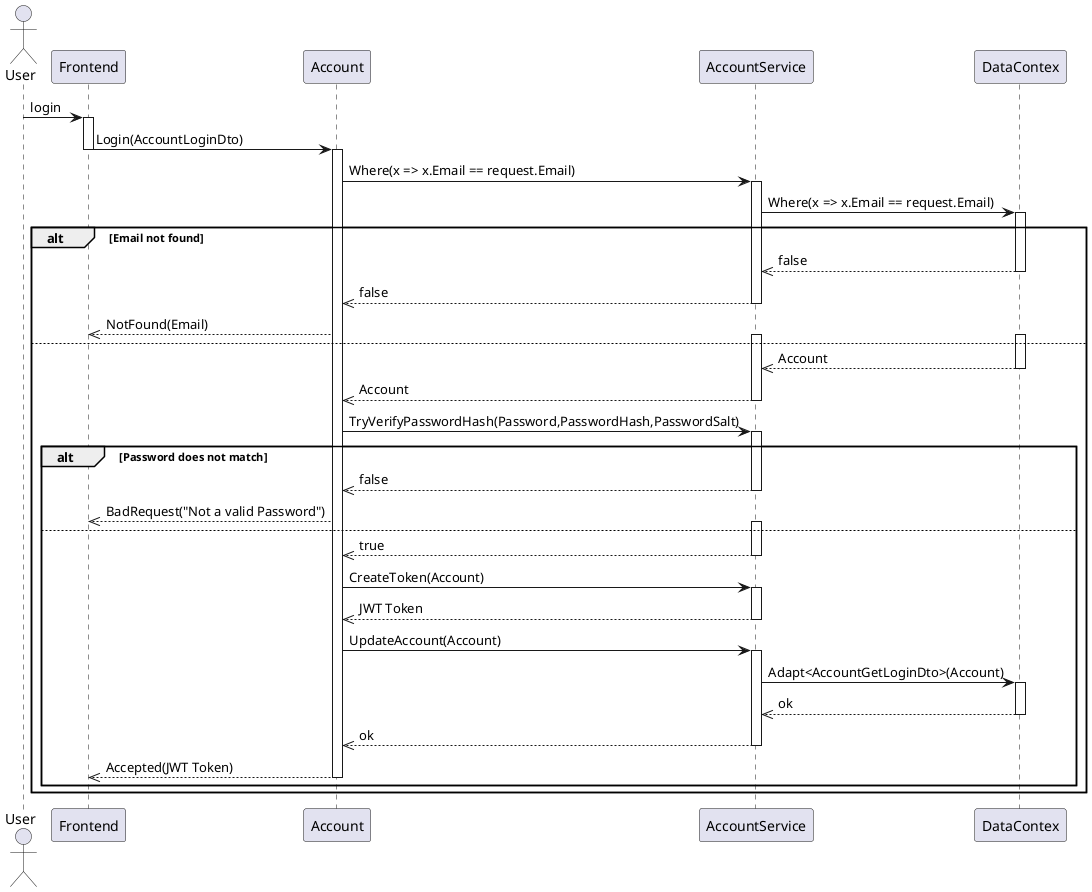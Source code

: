 @startuml AccountLoginSequenceDiagram


Actor "User" as U
participant "Frontend" as F
participant "Account" as A
participant "AccountService" as S
participant "DataContex" as D

U -> F : login
activate F 
F -> A : Login(AccountLoginDto)
deactivate F 
activate A
A -> S : Where(x => x.Email == request.Email)
activate S
S -> D : Where(x => x.Email == request.Email)
activate D

alt Email not found
    D -->> S : false
    deactivate D
    S -->> A : false
    deactivate S
    A -->> F : NotFound(Email)
else 
    activate D
    activate S
    D -->> S : Account
    deactivate D
    S -->> A : Account
    deactivate S

    A -> S : TryVerifyPasswordHash(Password,PasswordHash,PasswordSalt)
    alt Password does not match
        activate S
        S -->> A: false
        deactivate S
        A -->> F : BadRequest("Not a valid Password")
    else 
        activate S
        S -->> A : true
        deactivate S
        A -> S : CreateToken(Account)
        activate S
        S -->> A : JWT Token
        deactivate S
        A -> S : UpdateAccount(Account)
        activate S
        S -> D : Adapt<AccountGetLoginDto>(Account)
        activate D
        D -->> S : ok
        deactivate D
        S -->> A : ok
        deactivate S 
        A -->> F : Accepted(JWT Token)
        deactivate A
    end

end

@enduml